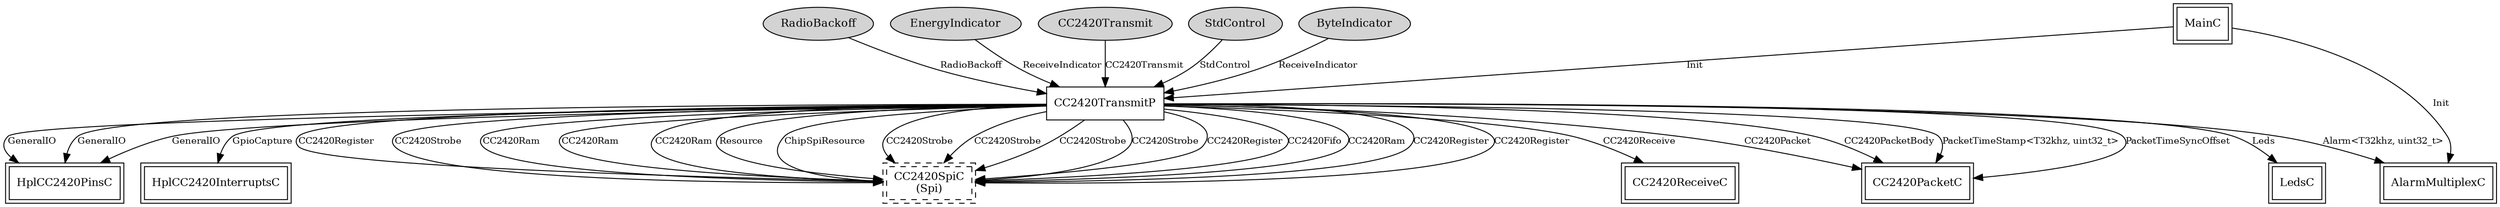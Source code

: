 digraph "tos.chips.cc2420.transmit.CC2420TransmitC" {
  n0x4117d8f8 [shape=ellipse, style=filled, label="RadioBackoff", fontsize=12];
  "CC2420TransmitP" [fontsize=12, shape=box, URL="../chtml/tos.chips.cc2420.transmit.CC2420TransmitP.html"];
  n0x4117ca98 [shape=ellipse, style=filled, label="EnergyIndicator", fontsize=12];
  "CC2420TransmitP" [fontsize=12, shape=box, URL="../chtml/tos.chips.cc2420.transmit.CC2420TransmitP.html"];
  n0x4117d1e0 [shape=ellipse, style=filled, label="CC2420Transmit", fontsize=12];
  "CC2420TransmitP" [fontsize=12, shape=box, URL="../chtml/tos.chips.cc2420.transmit.CC2420TransmitP.html"];
  n0x41180cc8 [shape=ellipse, style=filled, label="StdControl", fontsize=12];
  "CC2420TransmitP" [fontsize=12, shape=box, URL="../chtml/tos.chips.cc2420.transmit.CC2420TransmitP.html"];
  n0x4117cf00 [shape=ellipse, style=filled, label="ByteIndicator", fontsize=12];
  "CC2420TransmitP" [fontsize=12, shape=box, URL="../chtml/tos.chips.cc2420.transmit.CC2420TransmitP.html"];
  "MainC" [fontsize=12, shape=box,peripheries=2, URL="../chtml/tos.system.MainC.html"];
  "AlarmMultiplexC" [fontsize=12, shape=box,peripheries=2, URL="../chtml/tos.chips.cc2420.alarm.AlarmMultiplexC.html"];
  "CC2420TransmitP" [fontsize=12, shape=box, URL="../chtml/tos.chips.cc2420.transmit.CC2420TransmitP.html"];
  "CC2420TransmitP" [fontsize=12, shape=box, URL="../chtml/tos.chips.cc2420.transmit.CC2420TransmitP.html"];
  "AlarmMultiplexC" [fontsize=12, shape=box,peripheries=2, URL="../chtml/tos.chips.cc2420.alarm.AlarmMultiplexC.html"];
  "CC2420TransmitP" [fontsize=12, shape=box, URL="../chtml/tos.chips.cc2420.transmit.CC2420TransmitP.html"];
  "HplCC2420PinsC" [fontsize=12, shape=box,peripheries=2, URL="../chtml/tos.platforms.telosa.chips.cc2420.HplCC2420PinsC.html"];
  "CC2420TransmitP" [fontsize=12, shape=box, URL="../chtml/tos.chips.cc2420.transmit.CC2420TransmitP.html"];
  "HplCC2420PinsC" [fontsize=12, shape=box,peripheries=2, URL="../chtml/tos.platforms.telosa.chips.cc2420.HplCC2420PinsC.html"];
  "CC2420TransmitP" [fontsize=12, shape=box, URL="../chtml/tos.chips.cc2420.transmit.CC2420TransmitP.html"];
  "HplCC2420PinsC" [fontsize=12, shape=box,peripheries=2, URL="../chtml/tos.platforms.telosa.chips.cc2420.HplCC2420PinsC.html"];
  "CC2420TransmitP" [fontsize=12, shape=box, URL="../chtml/tos.chips.cc2420.transmit.CC2420TransmitP.html"];
  "HplCC2420InterruptsC" [fontsize=12, shape=box,peripheries=2, URL="../chtml/tos.platforms.telosa.chips.cc2420.HplCC2420InterruptsC.html"];
  "CC2420TransmitP" [fontsize=12, shape=box, URL="../chtml/tos.chips.cc2420.transmit.CC2420TransmitP.html"];
  "CC2420TransmitC.Spi" [fontsize=12, shape=box,peripheries=2, style=dashed, label="CC2420SpiC\n(Spi)", URL="../chtml/tos.chips.cc2420.spi.CC2420SpiC.html"];
  "CC2420TransmitP" [fontsize=12, shape=box, URL="../chtml/tos.chips.cc2420.transmit.CC2420TransmitP.html"];
  "CC2420TransmitC.Spi" [fontsize=12, shape=box,peripheries=2, style=dashed, label="CC2420SpiC\n(Spi)", URL="../chtml/tos.chips.cc2420.spi.CC2420SpiC.html"];
  "CC2420TransmitP" [fontsize=12, shape=box, URL="../chtml/tos.chips.cc2420.transmit.CC2420TransmitP.html"];
  "CC2420TransmitC.Spi" [fontsize=12, shape=box,peripheries=2, style=dashed, label="CC2420SpiC\n(Spi)", URL="../chtml/tos.chips.cc2420.spi.CC2420SpiC.html"];
  "CC2420TransmitP" [fontsize=12, shape=box, URL="../chtml/tos.chips.cc2420.transmit.CC2420TransmitP.html"];
  "CC2420TransmitC.Spi" [fontsize=12, shape=box,peripheries=2, style=dashed, label="CC2420SpiC\n(Spi)", URL="../chtml/tos.chips.cc2420.spi.CC2420SpiC.html"];
  "CC2420TransmitP" [fontsize=12, shape=box, URL="../chtml/tos.chips.cc2420.transmit.CC2420TransmitP.html"];
  "CC2420TransmitC.Spi" [fontsize=12, shape=box,peripheries=2, style=dashed, label="CC2420SpiC\n(Spi)", URL="../chtml/tos.chips.cc2420.spi.CC2420SpiC.html"];
  "CC2420TransmitP" [fontsize=12, shape=box, URL="../chtml/tos.chips.cc2420.transmit.CC2420TransmitP.html"];
  "CC2420TransmitC.Spi" [fontsize=12, shape=box,peripheries=2, style=dashed, label="CC2420SpiC\n(Spi)", URL="../chtml/tos.chips.cc2420.spi.CC2420SpiC.html"];
  "CC2420TransmitP" [fontsize=12, shape=box, URL="../chtml/tos.chips.cc2420.transmit.CC2420TransmitP.html"];
  "CC2420TransmitC.Spi" [fontsize=12, shape=box,peripheries=2, style=dashed, label="CC2420SpiC\n(Spi)", URL="../chtml/tos.chips.cc2420.spi.CC2420SpiC.html"];
  "CC2420TransmitP" [fontsize=12, shape=box, URL="../chtml/tos.chips.cc2420.transmit.CC2420TransmitP.html"];
  "CC2420TransmitC.Spi" [fontsize=12, shape=box,peripheries=2, style=dashed, label="CC2420SpiC\n(Spi)", URL="../chtml/tos.chips.cc2420.spi.CC2420SpiC.html"];
  "CC2420TransmitP" [fontsize=12, shape=box, URL="../chtml/tos.chips.cc2420.transmit.CC2420TransmitP.html"];
  "CC2420TransmitC.Spi" [fontsize=12, shape=box,peripheries=2, style=dashed, label="CC2420SpiC\n(Spi)", URL="../chtml/tos.chips.cc2420.spi.CC2420SpiC.html"];
  "CC2420TransmitP" [fontsize=12, shape=box, URL="../chtml/tos.chips.cc2420.transmit.CC2420TransmitP.html"];
  "CC2420TransmitC.Spi" [fontsize=12, shape=box,peripheries=2, style=dashed, label="CC2420SpiC\n(Spi)", URL="../chtml/tos.chips.cc2420.spi.CC2420SpiC.html"];
  "CC2420TransmitP" [fontsize=12, shape=box, URL="../chtml/tos.chips.cc2420.transmit.CC2420TransmitP.html"];
  "CC2420TransmitC.Spi" [fontsize=12, shape=box,peripheries=2, style=dashed, label="CC2420SpiC\n(Spi)", URL="../chtml/tos.chips.cc2420.spi.CC2420SpiC.html"];
  "CC2420TransmitP" [fontsize=12, shape=box, URL="../chtml/tos.chips.cc2420.transmit.CC2420TransmitP.html"];
  "CC2420TransmitC.Spi" [fontsize=12, shape=box,peripheries=2, style=dashed, label="CC2420SpiC\n(Spi)", URL="../chtml/tos.chips.cc2420.spi.CC2420SpiC.html"];
  "CC2420TransmitP" [fontsize=12, shape=box, URL="../chtml/tos.chips.cc2420.transmit.CC2420TransmitP.html"];
  "CC2420TransmitC.Spi" [fontsize=12, shape=box,peripheries=2, style=dashed, label="CC2420SpiC\n(Spi)", URL="../chtml/tos.chips.cc2420.spi.CC2420SpiC.html"];
  "CC2420TransmitP" [fontsize=12, shape=box, URL="../chtml/tos.chips.cc2420.transmit.CC2420TransmitP.html"];
  "CC2420TransmitC.Spi" [fontsize=12, shape=box,peripheries=2, style=dashed, label="CC2420SpiC\n(Spi)", URL="../chtml/tos.chips.cc2420.spi.CC2420SpiC.html"];
  "CC2420TransmitP" [fontsize=12, shape=box, URL="../chtml/tos.chips.cc2420.transmit.CC2420TransmitP.html"];
  "CC2420TransmitC.Spi" [fontsize=12, shape=box,peripheries=2, style=dashed, label="CC2420SpiC\n(Spi)", URL="../chtml/tos.chips.cc2420.spi.CC2420SpiC.html"];
  "CC2420TransmitP" [fontsize=12, shape=box, URL="../chtml/tos.chips.cc2420.transmit.CC2420TransmitP.html"];
  "CC2420TransmitC.Spi" [fontsize=12, shape=box,peripheries=2, style=dashed, label="CC2420SpiC\n(Spi)", URL="../chtml/tos.chips.cc2420.spi.CC2420SpiC.html"];
  "CC2420TransmitP" [fontsize=12, shape=box, URL="../chtml/tos.chips.cc2420.transmit.CC2420TransmitP.html"];
  "CC2420ReceiveC" [fontsize=12, shape=box,peripheries=2, URL="../chtml/tos.chips.cc2420.receive.CC2420ReceiveC.html"];
  "CC2420TransmitP" [fontsize=12, shape=box, URL="../chtml/tos.chips.cc2420.transmit.CC2420TransmitP.html"];
  "CC2420PacketC" [fontsize=12, shape=box,peripheries=2, URL="../chtml/tos.chips.cc2420.packet.CC2420PacketC.html"];
  "CC2420TransmitP" [fontsize=12, shape=box, URL="../chtml/tos.chips.cc2420.transmit.CC2420TransmitP.html"];
  "CC2420PacketC" [fontsize=12, shape=box,peripheries=2, URL="../chtml/tos.chips.cc2420.packet.CC2420PacketC.html"];
  "CC2420TransmitP" [fontsize=12, shape=box, URL="../chtml/tos.chips.cc2420.transmit.CC2420TransmitP.html"];
  "CC2420PacketC" [fontsize=12, shape=box,peripheries=2, URL="../chtml/tos.chips.cc2420.packet.CC2420PacketC.html"];
  "CC2420TransmitP" [fontsize=12, shape=box, URL="../chtml/tos.chips.cc2420.transmit.CC2420TransmitP.html"];
  "CC2420PacketC" [fontsize=12, shape=box,peripheries=2, URL="../chtml/tos.chips.cc2420.packet.CC2420PacketC.html"];
  "CC2420TransmitP" [fontsize=12, shape=box, URL="../chtml/tos.chips.cc2420.transmit.CC2420TransmitP.html"];
  "LedsC" [fontsize=12, shape=box,peripheries=2, URL="../chtml/tos.system.LedsC.html"];
  "n0x4117d8f8" -> "CC2420TransmitP" [label="RadioBackoff", URL="../ihtml/tos.chips.cc2420.interfaces.RadioBackoff.html", fontsize=10];
  "n0x4117ca98" -> "CC2420TransmitP" [label="ReceiveIndicator", URL="../ihtml/tos.chips.cc2420.interfaces.ReceiveIndicator.html", fontsize=10];
  "n0x4117d1e0" -> "CC2420TransmitP" [label="CC2420Transmit", URL="../ihtml/tos.chips.cc2420.interfaces.CC2420Transmit.html", fontsize=10];
  "n0x41180cc8" -> "CC2420TransmitP" [label="StdControl", URL="../ihtml/tos.interfaces.StdControl.html", fontsize=10];
  "n0x4117cf00" -> "CC2420TransmitP" [label="ReceiveIndicator", URL="../ihtml/tos.chips.cc2420.interfaces.ReceiveIndicator.html", fontsize=10];
  "MainC" -> "AlarmMultiplexC" [label="Init", URL="../ihtml/tos.interfaces.Init.html", fontsize=10];
  "MainC" -> "CC2420TransmitP" [label="Init", URL="../ihtml/tos.interfaces.Init.html", fontsize=10];
  "CC2420TransmitP" -> "AlarmMultiplexC" [label="Alarm<T32khz, uint32_t>", URL="../ihtml/tos.lib.timer.Alarm.html", fontsize=10];
  "CC2420TransmitP" -> "HplCC2420PinsC" [label="GeneralIO", URL="../ihtml/tos.interfaces.GeneralIO.html", fontsize=10];
  "CC2420TransmitP" -> "HplCC2420PinsC" [label="GeneralIO", URL="../ihtml/tos.interfaces.GeneralIO.html", fontsize=10];
  "CC2420TransmitP" -> "HplCC2420PinsC" [label="GeneralIO", URL="../ihtml/tos.interfaces.GeneralIO.html", fontsize=10];
  "CC2420TransmitP" -> "HplCC2420InterruptsC" [label="GpioCapture", URL="../ihtml/tos.interfaces.GpioCapture.html", fontsize=10];
  "CC2420TransmitP" -> "CC2420TransmitC.Spi" [label="Resource", URL="../ihtml/tos.interfaces.Resource.html", fontsize=10];
  "CC2420TransmitP" -> "CC2420TransmitC.Spi" [label="ChipSpiResource", URL="../ihtml/tos.chips.cc2420.interfaces.ChipSpiResource.html", fontsize=10];
  "CC2420TransmitP" -> "CC2420TransmitC.Spi" [label="CC2420Strobe", URL="../ihtml/tos.chips.cc2420.interfaces.CC2420Strobe.html", fontsize=10];
  "CC2420TransmitP" -> "CC2420TransmitC.Spi" [label="CC2420Strobe", URL="../ihtml/tos.chips.cc2420.interfaces.CC2420Strobe.html", fontsize=10];
  "CC2420TransmitP" -> "CC2420TransmitC.Spi" [label="CC2420Strobe", URL="../ihtml/tos.chips.cc2420.interfaces.CC2420Strobe.html", fontsize=10];
  "CC2420TransmitP" -> "CC2420TransmitC.Spi" [label="CC2420Strobe", URL="../ihtml/tos.chips.cc2420.interfaces.CC2420Strobe.html", fontsize=10];
  "CC2420TransmitP" -> "CC2420TransmitC.Spi" [label="CC2420Register", URL="../ihtml/tos.chips.cc2420.interfaces.CC2420Register.html", fontsize=10];
  "CC2420TransmitP" -> "CC2420TransmitC.Spi" [label="CC2420Fifo", URL="../ihtml/tos.chips.cc2420.interfaces.CC2420Fifo.html", fontsize=10];
  "CC2420TransmitP" -> "CC2420TransmitC.Spi" [label="CC2420Ram", URL="../ihtml/tos.chips.cc2420.interfaces.CC2420Ram.html", fontsize=10];
  "CC2420TransmitP" -> "CC2420TransmitC.Spi" [label="CC2420Register", URL="../ihtml/tos.chips.cc2420.interfaces.CC2420Register.html", fontsize=10];
  "CC2420TransmitP" -> "CC2420TransmitC.Spi" [label="CC2420Register", URL="../ihtml/tos.chips.cc2420.interfaces.CC2420Register.html", fontsize=10];
  "CC2420TransmitP" -> "CC2420TransmitC.Spi" [label="CC2420Register", URL="../ihtml/tos.chips.cc2420.interfaces.CC2420Register.html", fontsize=10];
  "CC2420TransmitP" -> "CC2420TransmitC.Spi" [label="CC2420Strobe", URL="../ihtml/tos.chips.cc2420.interfaces.CC2420Strobe.html", fontsize=10];
  "CC2420TransmitP" -> "CC2420TransmitC.Spi" [label="CC2420Ram", URL="../ihtml/tos.chips.cc2420.interfaces.CC2420Ram.html", fontsize=10];
  "CC2420TransmitP" -> "CC2420TransmitC.Spi" [label="CC2420Ram", URL="../ihtml/tos.chips.cc2420.interfaces.CC2420Ram.html", fontsize=10];
  "CC2420TransmitP" -> "CC2420TransmitC.Spi" [label="CC2420Ram", URL="../ihtml/tos.chips.cc2420.interfaces.CC2420Ram.html", fontsize=10];
  "CC2420TransmitP" -> "CC2420ReceiveC" [label="CC2420Receive", URL="../ihtml/tos.chips.cc2420.interfaces.CC2420Receive.html", fontsize=10];
  "CC2420TransmitP" -> "CC2420PacketC" [label="CC2420Packet", URL="../ihtml/tos.chips.cc2420.interfaces.CC2420Packet.html", fontsize=10];
  "CC2420TransmitP" -> "CC2420PacketC" [label="CC2420PacketBody", URL="../ihtml/tos.chips.cc2420.interfaces.CC2420PacketBody.html", fontsize=10];
  "CC2420TransmitP" -> "CC2420PacketC" [label="PacketTimeStamp<T32khz, uint32_t>", URL="../ihtml/tos.interfaces.PacketTimeStamp.html", fontsize=10];
  "CC2420TransmitP" -> "CC2420PacketC" [label="PacketTimeSyncOffset", URL="../ihtml/tos.chips.cc2420.interfaces.PacketTimeSyncOffset.html", fontsize=10];
  "CC2420TransmitP" -> "LedsC" [label="Leds", URL="../ihtml/tos.interfaces.Leds.html", fontsize=10];
}
